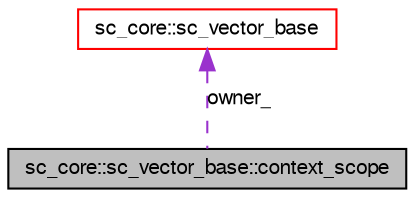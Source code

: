 digraph G
{
  edge [fontname="FreeSans",fontsize="10",labelfontname="FreeSans",labelfontsize="10"];
  node [fontname="FreeSans",fontsize="10",shape=record];
  Node1 [label="sc_core::sc_vector_base::context_scope",height=0.2,width=0.4,color="black", fillcolor="grey75", style="filled" fontcolor="black"];
  Node2 -> Node1 [dir=back,color="darkorchid3",fontsize="10",style="dashed",label="owner_",fontname="FreeSans"];
  Node2 [label="sc_core::sc_vector_base",height=0.2,width=0.4,color="red", fillcolor="white", style="filled",URL="$a00241.html"];
}
